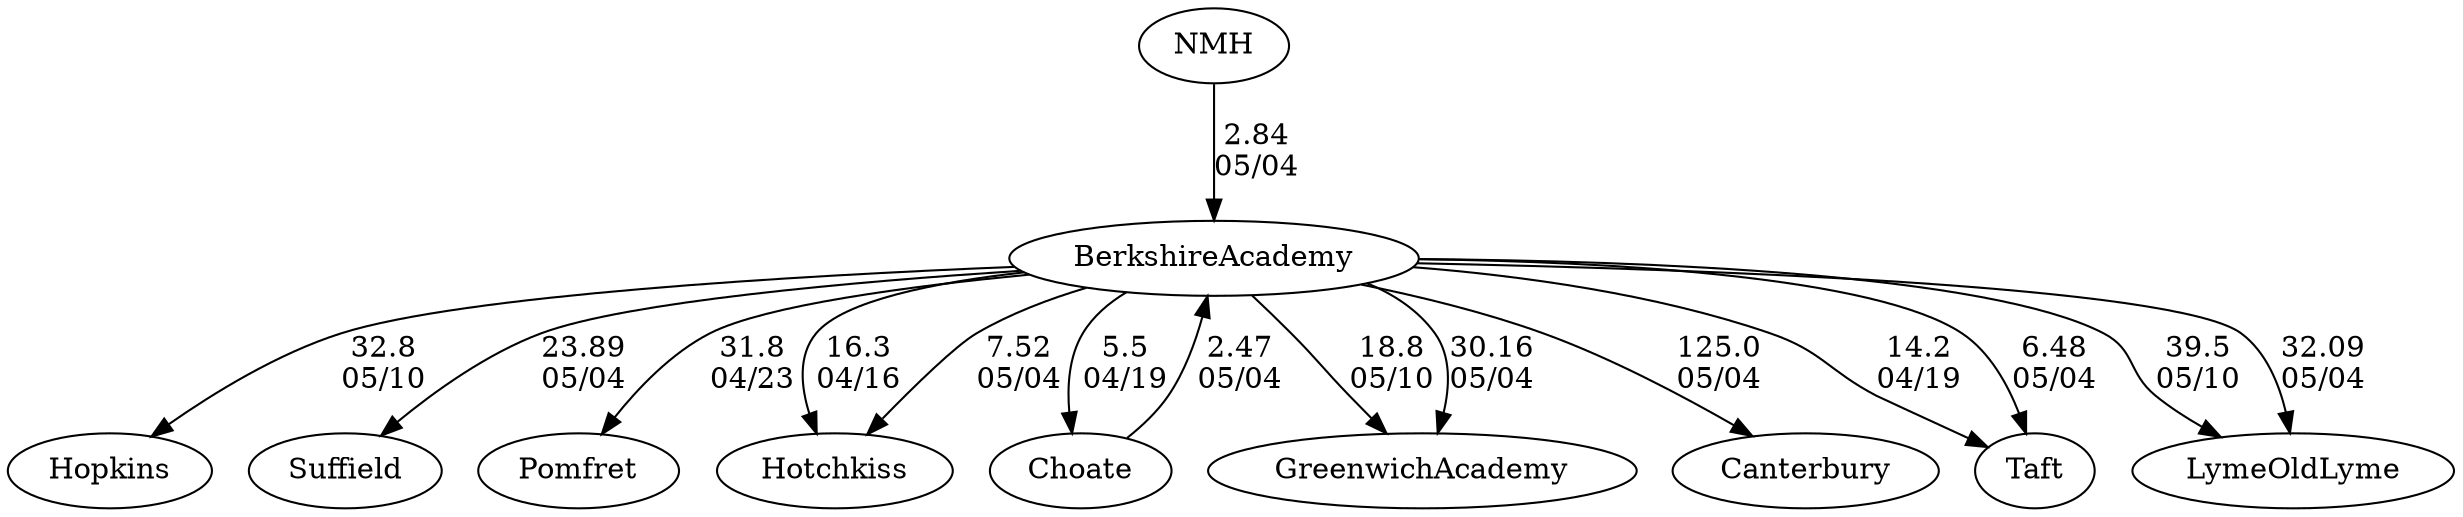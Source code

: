 digraph girls2foursBerkshireAcademy {Hopkins [URL="girls2foursHopkins.html"];Suffield [URL="girls2foursSuffield.html"];BerkshireAcademy [URL="girls2foursBerkshireAcademy.html"];Pomfret [URL="girls2foursPomfret.html"];Hotchkiss [URL="girls2foursHotchkiss.html"];Choate [URL="girls2foursChoate.html"];GreenwichAcademy [URL="girls2foursGreenwichAcademy.html"];Canterbury [URL="girls2foursCanterbury.html"];Taft [URL="girls2foursTaft.html"];LymeOldLyme [URL="girls2foursLymeOldLyme.html"];NMH [URL="girls2foursNMH.html"];BerkshireAcademy -> Choate[label="5.5
04/19", weight="95", tooltip="NEIRA Boys & Girls Fours,Berkshire v. Choate & Taft			
Distance: 1500 M Conditions: Warm, partly cloudy. Steady tailwind ~8-12 mph throughout the afternoon; strongest in the latter 1000 M. Comments: In the G2 race, Berkshire stopped before the finish line and drifted across. Thanks to Choate and Taft for traveling to Camp Sloane for our annual early season tilt.
None", URL="https://www.row2k.com/results/resultspage.cfm?UID=9D6EF532608DCE0FFB64EAEAE8781272&cat=5", random="random"]; 
BerkshireAcademy -> Taft[label="14.2
04/19", weight="86", tooltip="NEIRA Boys & Girls Fours,Berkshire v. Choate & Taft			
Distance: 1500 M Conditions: Warm, partly cloudy. Steady tailwind ~8-12 mph throughout the afternoon; strongest in the latter 1000 M. Comments: In the G2 race, Berkshire stopped before the finish line and drifted across. Thanks to Choate and Taft for traveling to Camp Sloane for our annual early season tilt.
None", URL="https://www.row2k.com/results/resultspage.cfm?UID=9D6EF532608DCE0FFB64EAEAE8781272&cat=5", random="random"]; 
BerkshireAcademy -> Hotchkiss[label="16.3
04/16", weight="84", tooltip="NEIRA Boys & Girls Fours,Berkshire School vs. Hotchkiss			
Distance: 1500 M Conditions: Chilly and cloudy with variable cross headwinds building over the afternoon; strongest in the middle 500. Generally flat water with some slight chop in middle 500. Comments: Order of racing: G3-B4-G2-B3-G1-B2-G4-B1. Berkshire hotseated between G3 and G4. Great to be able to welcome our neighbors to the world of fours racing.
None", URL="https://www.row2k.com/results/resultspage.cfm?UID=146036DC0D57AEEFDD13651887C3B194&cat=5", random="random"]; 
BerkshireAcademy -> Pomfret[label="31.8
04/23", weight="69", tooltip="NEIRA Girls Fours, Pomfret v. Berkshire, Marianapolis			
Distance: 1500m Conditions: 8MPH headwind, stronger gusts in the first 500. Occasional gusty crosswinds, light chop, but generally good water. Comments: Alternated races with boys. Order of girls races: G3, G2, G1, G4. The 3rd boat race had to restart because of an over-the-head crab in the first 100m in the Berkshire boat.
None", URL="https://www.row2k.com/results/resultspage.cfm?UID=E5F9B2C1554A1FBD0FEB68B2E09DEB28&cat=1", random="random"]; 
BerkshireAcademy -> GreenwichAcademy[label="18.8
05/10", weight="82", tooltip="NEIRA,Berkshire v. Canterbury, Greenwich Academy, Hopkins, Lyme-Old Lyme			
Distance: 1500 M Conditions: 10-15 mph headwind throughout racing; strongest in middle 750 with consistent chop and whitecaps; calmer in final 400M. Comments: G3: Hopkins paused prior to the finish line then resumed and rowed across. 
G4: Berkshire and Greenwich each hotseated rowers from G3; 
G5: all novice boats
B5: all novice boats
None", URL="https://www.row2k.com/results/resultspage.cfm?UID=191C2D2320D794EC0A5D0402CEB56984&cat=5", random="random"]; 
BerkshireAcademy -> Hopkins[label="32.8
05/10", weight="68", tooltip="NEIRA,Berkshire v. Canterbury, Greenwich Academy, Hopkins, Lyme-Old Lyme			
Distance: 1500 M Conditions: 10-15 mph headwind throughout racing; strongest in middle 750 with consistent chop and whitecaps; calmer in final 400M. Comments: G3: Hopkins paused prior to the finish line then resumed and rowed across. 
G4: Berkshire and Greenwich each hotseated rowers from G3; 
G5: all novice boats
B5: all novice boats
None", URL="https://www.row2k.com/results/resultspage.cfm?UID=191C2D2320D794EC0A5D0402CEB56984&cat=5", random="random"]; 
BerkshireAcademy -> LymeOldLyme[label="39.5
05/10", weight="61", tooltip="NEIRA,Berkshire v. Canterbury, Greenwich Academy, Hopkins, Lyme-Old Lyme			
Distance: 1500 M Conditions: 10-15 mph headwind throughout racing; strongest in middle 750 with consistent chop and whitecaps; calmer in final 400M. Comments: G3: Hopkins paused prior to the finish line then resumed and rowed across. 
G4: Berkshire and Greenwich each hotseated rowers from G3; 
G5: all novice boats
B5: all novice boats
None", URL="https://www.row2k.com/results/resultspage.cfm?UID=191C2D2320D794EC0A5D0402CEB56984&cat=5", random="random"]; 
NMH -> BerkshireAcademy[label="2.84
05/04", weight="98", tooltip="Founder's Day Regatta			
", URL="https://www.row2k.com/results/resultspage.cfm?UID=9400921B2CB64E59B0F43EC7E58300B4&cat=6", random="random"]; 
Choate -> BerkshireAcademy[label="2.47
05/04", weight="98", tooltip="Founder's Day Regatta			
", URL="https://www.row2k.com/results/resultspage.cfm?UID=9400921B2CB64E59B0F43EC7E58300B4&cat=6", random="random"]; 
BerkshireAcademy -> Hotchkiss[label="7.52
05/04", weight="93", tooltip="Founder's Day Regatta			
", URL="https://www.row2k.com/results/resultspage.cfm?UID=9400921B2CB64E59B0F43EC7E58300B4&cat=6", random="random"]; 
BerkshireAcademy -> GreenwichAcademy[label="30.16
05/04", weight="70", tooltip="Founder's Day Regatta			
", URL="https://www.row2k.com/results/resultspage.cfm?UID=9400921B2CB64E59B0F43EC7E58300B4&cat=6", random="random"]; 
BerkshireAcademy -> Taft[label="6.48
05/04", weight="94", tooltip="Founder's Day Regatta			
", URL="https://www.row2k.com/results/resultspage.cfm?UID=9400921B2CB64E59B0F43EC7E58300B4&cat=6", random="random"]; 
BerkshireAcademy -> Suffield[label="23.89
05/04", weight="77", tooltip="Founder's Day Regatta			
", URL="https://www.row2k.com/results/resultspage.cfm?UID=9400921B2CB64E59B0F43EC7E58300B4&cat=6", random="random"]; 
BerkshireAcademy -> LymeOldLyme[label="32.09
05/04", weight="68", tooltip="Founder's Day Regatta			
", URL="https://www.row2k.com/results/resultspage.cfm?UID=9400921B2CB64E59B0F43EC7E58300B4&cat=6", random="random"]; 
BerkshireAcademy -> Canterbury[label="125.0
05/04", weight="-25", tooltip="Founder's Day Regatta			
", URL="https://www.row2k.com/results/resultspage.cfm?UID=9400921B2CB64E59B0F43EC7E58300B4&cat=6", random="random"]}